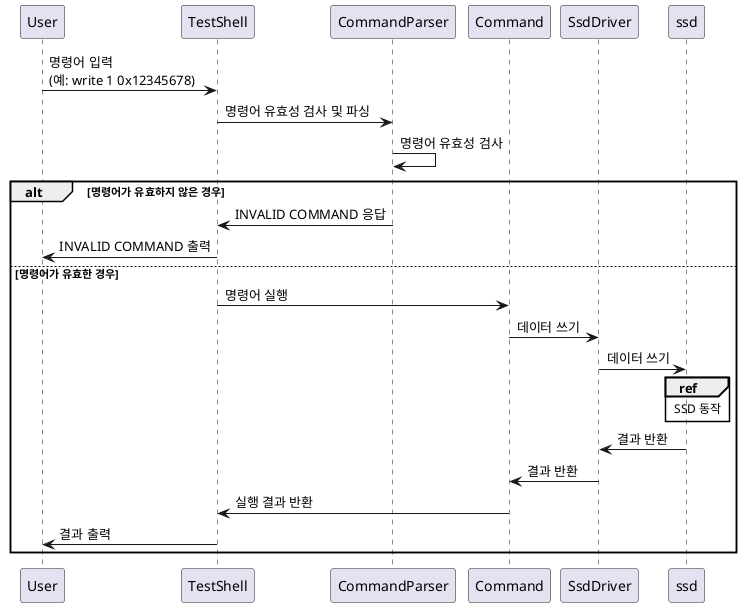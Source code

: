 @startuml
participant User
participant TestShell
participant CommandParser
participant Command
participant SsdDriver
participant ssd

User -> TestShell: 명령어 입력 \n(예: write 1 0x12345678)
TestShell -> CommandParser: 명령어 유효성 검사 및 파싱
CommandParser -> CommandParser: 명령어 유효성 검사
alt 명령어가 유효하지 않은 경우
    CommandParser -> TestShell: INVALID COMMAND 응답
    TestShell -> User: INVALID COMMAND 출력
else 명령어가 유효한 경우
    TestShell -> Command: 명령어 실행
    Command -> SsdDriver: 데이터 쓰기
    SsdDriver -> ssd: 데이터 쓰기
    ref over ssd: SSD 동작
    ssd -> SsdDriver: 결과 반환
    SsdDriver -> Command: 결과 반환
    Command -> TestShell: 실행 결과 반환
    TestShell -> User: 결과 출력
end
@enduml

